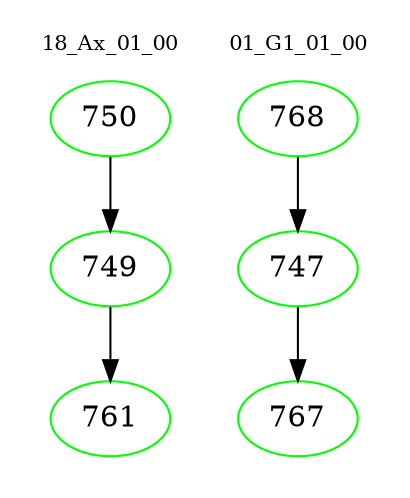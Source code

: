 digraph{
subgraph cluster_0 {
color = white
label = "18_Ax_01_00";
fontsize=10;
T0_750 [label="750", color="green"]
T0_750 -> T0_749 [color="black"]
T0_749 [label="749", color="green"]
T0_749 -> T0_761 [color="black"]
T0_761 [label="761", color="green"]
}
subgraph cluster_1 {
color = white
label = "01_G1_01_00";
fontsize=10;
T1_768 [label="768", color="green"]
T1_768 -> T1_747 [color="black"]
T1_747 [label="747", color="green"]
T1_747 -> T1_767 [color="black"]
T1_767 [label="767", color="green"]
}
}
